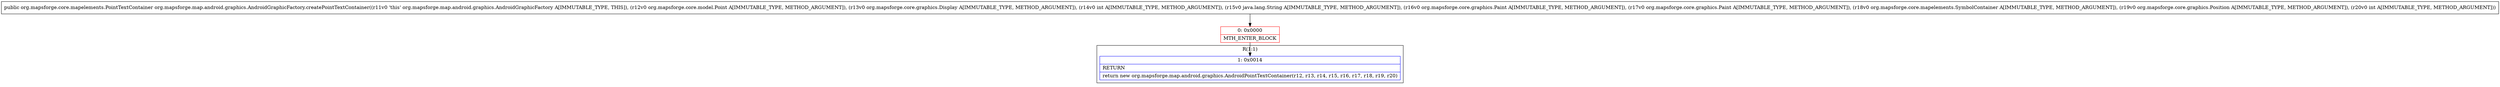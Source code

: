 digraph "CFG fororg.mapsforge.map.android.graphics.AndroidGraphicFactory.createPointTextContainer(Lorg\/mapsforge\/core\/model\/Point;Lorg\/mapsforge\/core\/graphics\/Display;ILjava\/lang\/String;Lorg\/mapsforge\/core\/graphics\/Paint;Lorg\/mapsforge\/core\/graphics\/Paint;Lorg\/mapsforge\/core\/mapelements\/SymbolContainer;Lorg\/mapsforge\/core\/graphics\/Position;I)Lorg\/mapsforge\/core\/mapelements\/PointTextContainer;" {
subgraph cluster_Region_143409198 {
label = "R(1:1)";
node [shape=record,color=blue];
Node_1 [shape=record,label="{1\:\ 0x0014|RETURN\l|return new org.mapsforge.map.android.graphics.AndroidPointTextContainer(r12, r13, r14, r15, r16, r17, r18, r19, r20)\l}"];
}
Node_0 [shape=record,color=red,label="{0\:\ 0x0000|MTH_ENTER_BLOCK\l}"];
MethodNode[shape=record,label="{public org.mapsforge.core.mapelements.PointTextContainer org.mapsforge.map.android.graphics.AndroidGraphicFactory.createPointTextContainer((r11v0 'this' org.mapsforge.map.android.graphics.AndroidGraphicFactory A[IMMUTABLE_TYPE, THIS]), (r12v0 org.mapsforge.core.model.Point A[IMMUTABLE_TYPE, METHOD_ARGUMENT]), (r13v0 org.mapsforge.core.graphics.Display A[IMMUTABLE_TYPE, METHOD_ARGUMENT]), (r14v0 int A[IMMUTABLE_TYPE, METHOD_ARGUMENT]), (r15v0 java.lang.String A[IMMUTABLE_TYPE, METHOD_ARGUMENT]), (r16v0 org.mapsforge.core.graphics.Paint A[IMMUTABLE_TYPE, METHOD_ARGUMENT]), (r17v0 org.mapsforge.core.graphics.Paint A[IMMUTABLE_TYPE, METHOD_ARGUMENT]), (r18v0 org.mapsforge.core.mapelements.SymbolContainer A[IMMUTABLE_TYPE, METHOD_ARGUMENT]), (r19v0 org.mapsforge.core.graphics.Position A[IMMUTABLE_TYPE, METHOD_ARGUMENT]), (r20v0 int A[IMMUTABLE_TYPE, METHOD_ARGUMENT])) }"];
MethodNode -> Node_0;
Node_0 -> Node_1;
}

